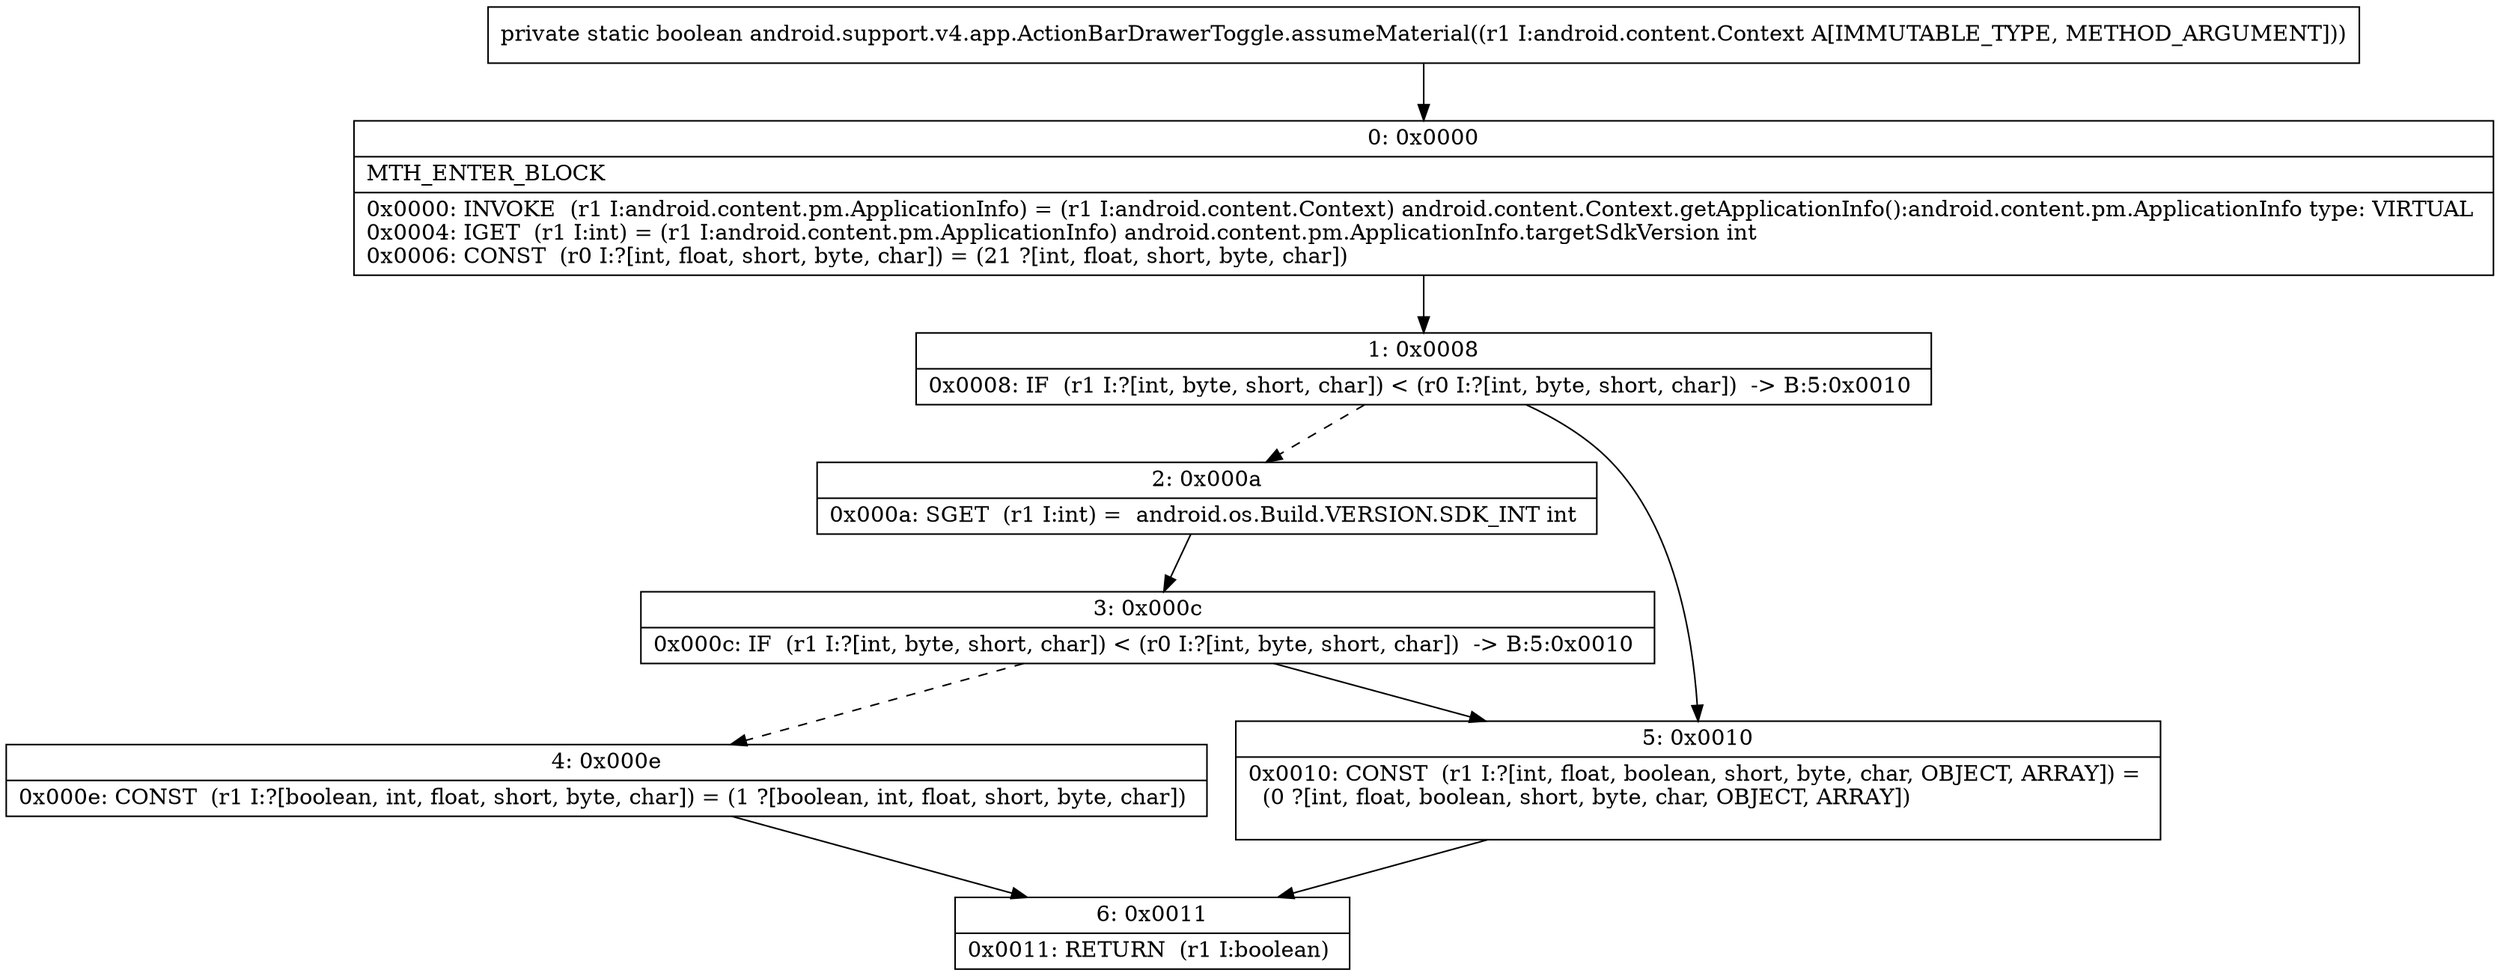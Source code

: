 digraph "CFG forandroid.support.v4.app.ActionBarDrawerToggle.assumeMaterial(Landroid\/content\/Context;)Z" {
Node_0 [shape=record,label="{0\:\ 0x0000|MTH_ENTER_BLOCK\l|0x0000: INVOKE  (r1 I:android.content.pm.ApplicationInfo) = (r1 I:android.content.Context) android.content.Context.getApplicationInfo():android.content.pm.ApplicationInfo type: VIRTUAL \l0x0004: IGET  (r1 I:int) = (r1 I:android.content.pm.ApplicationInfo) android.content.pm.ApplicationInfo.targetSdkVersion int \l0x0006: CONST  (r0 I:?[int, float, short, byte, char]) = (21 ?[int, float, short, byte, char]) \l}"];
Node_1 [shape=record,label="{1\:\ 0x0008|0x0008: IF  (r1 I:?[int, byte, short, char]) \< (r0 I:?[int, byte, short, char])  \-\> B:5:0x0010 \l}"];
Node_2 [shape=record,label="{2\:\ 0x000a|0x000a: SGET  (r1 I:int) =  android.os.Build.VERSION.SDK_INT int \l}"];
Node_3 [shape=record,label="{3\:\ 0x000c|0x000c: IF  (r1 I:?[int, byte, short, char]) \< (r0 I:?[int, byte, short, char])  \-\> B:5:0x0010 \l}"];
Node_4 [shape=record,label="{4\:\ 0x000e|0x000e: CONST  (r1 I:?[boolean, int, float, short, byte, char]) = (1 ?[boolean, int, float, short, byte, char]) \l}"];
Node_5 [shape=record,label="{5\:\ 0x0010|0x0010: CONST  (r1 I:?[int, float, boolean, short, byte, char, OBJECT, ARRAY]) = \l  (0 ?[int, float, boolean, short, byte, char, OBJECT, ARRAY])\l \l}"];
Node_6 [shape=record,label="{6\:\ 0x0011|0x0011: RETURN  (r1 I:boolean) \l}"];
MethodNode[shape=record,label="{private static boolean android.support.v4.app.ActionBarDrawerToggle.assumeMaterial((r1 I:android.content.Context A[IMMUTABLE_TYPE, METHOD_ARGUMENT])) }"];
MethodNode -> Node_0;
Node_0 -> Node_1;
Node_1 -> Node_2[style=dashed];
Node_1 -> Node_5;
Node_2 -> Node_3;
Node_3 -> Node_4[style=dashed];
Node_3 -> Node_5;
Node_4 -> Node_6;
Node_5 -> Node_6;
}

